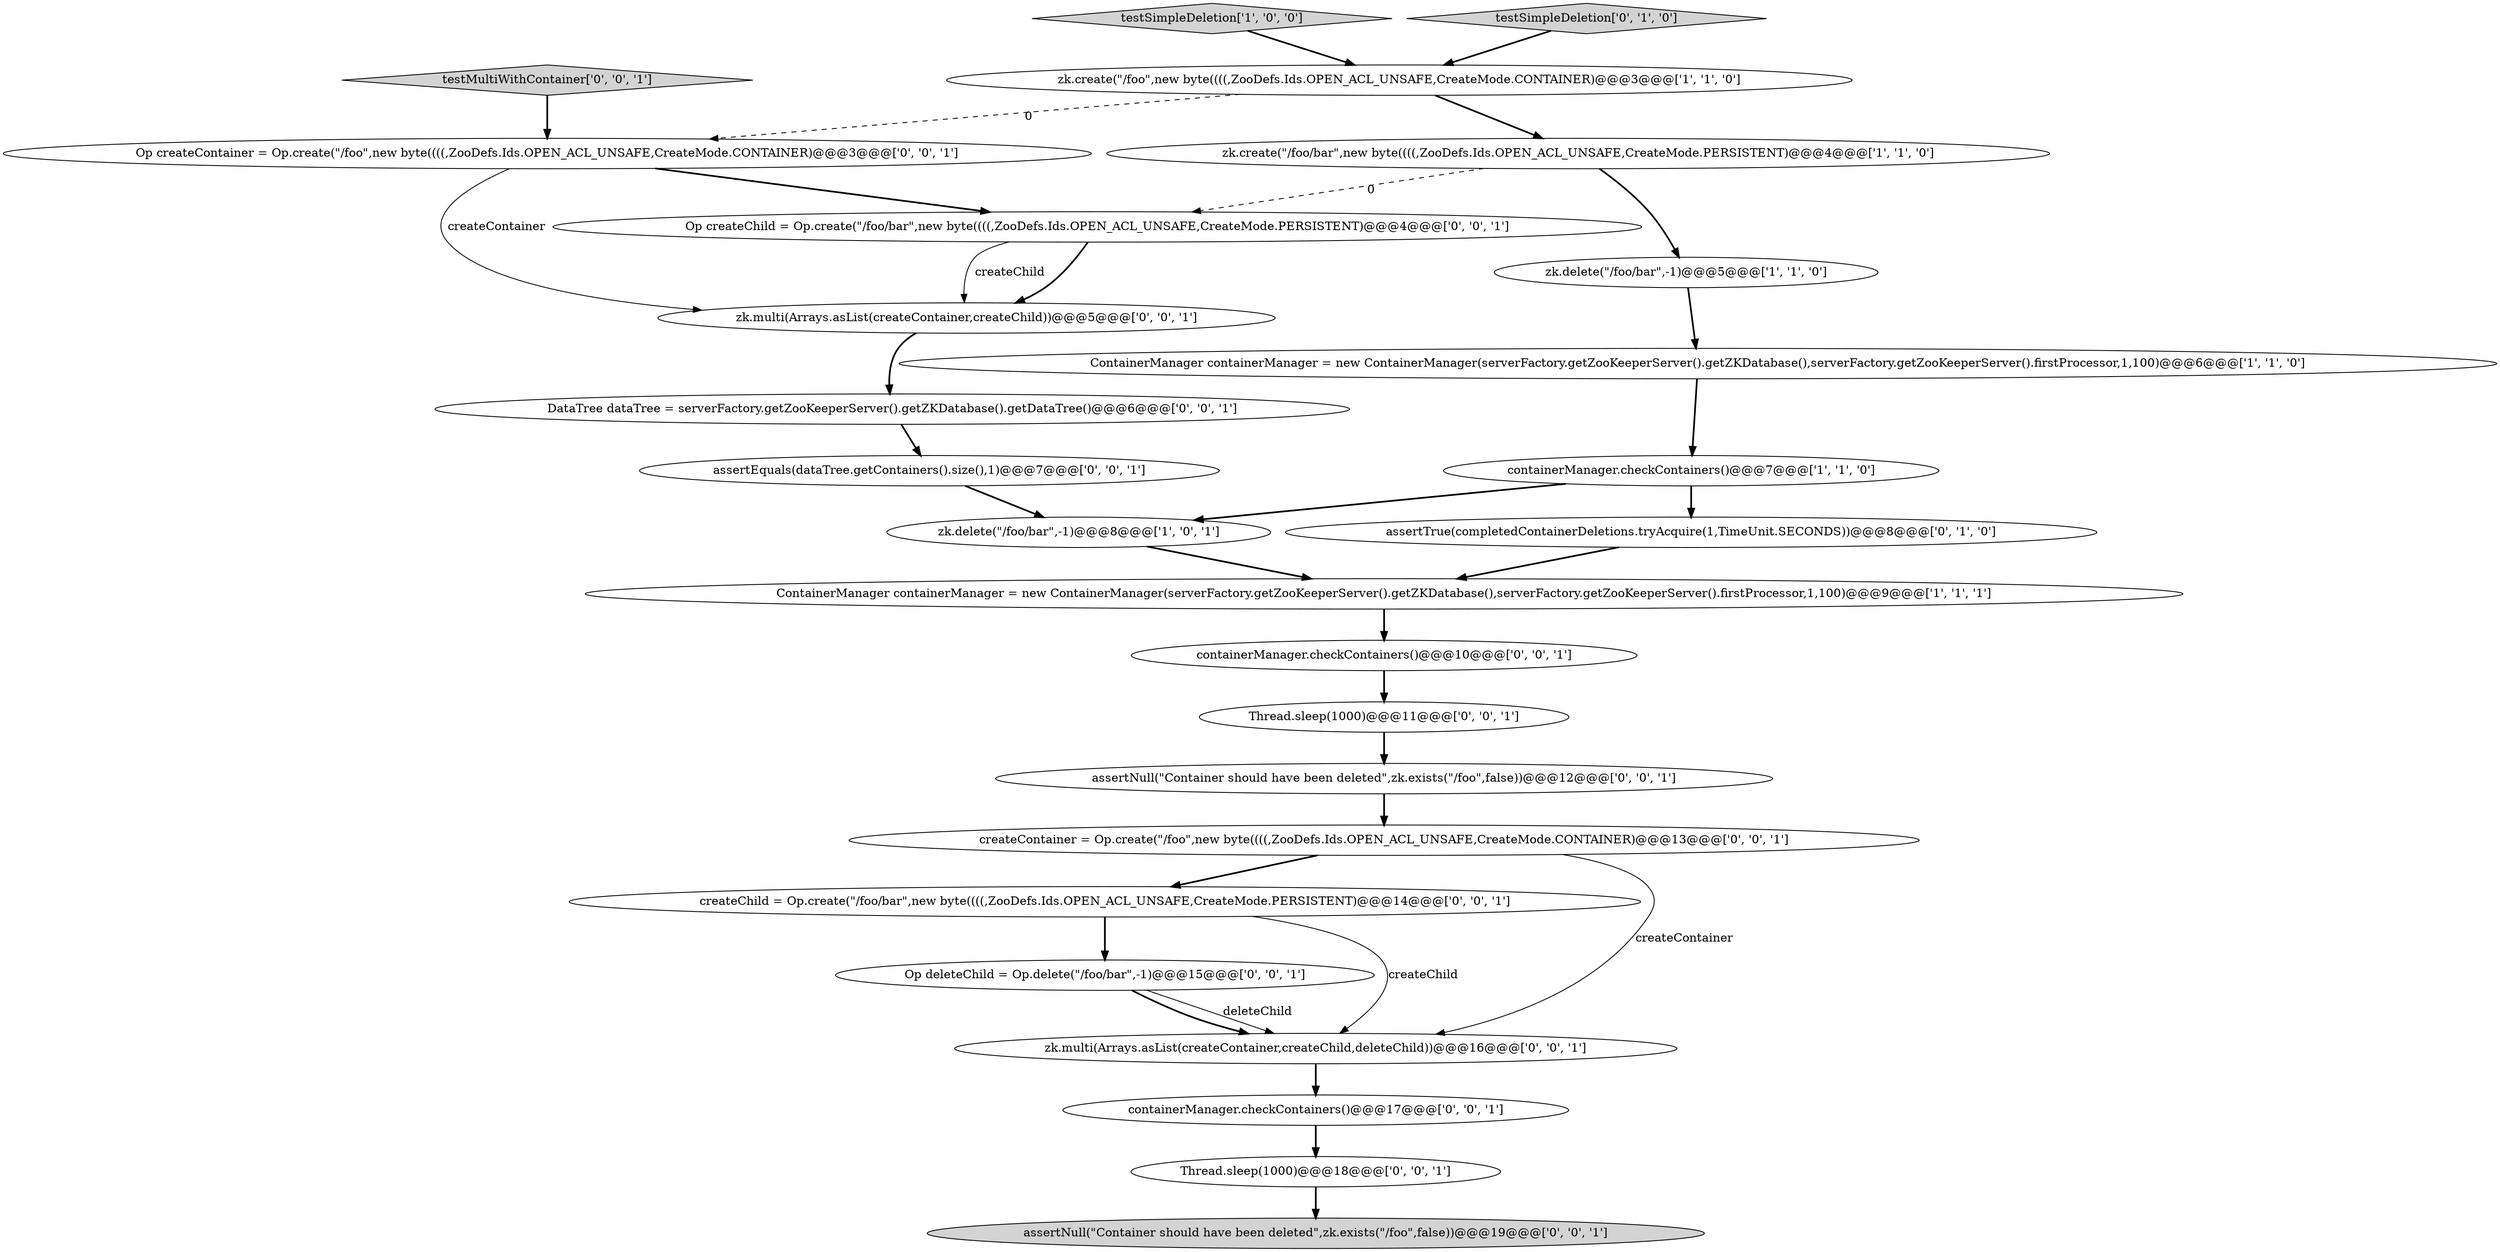 digraph {
17 [style = filled, label = "createChild = Op.create(\"/foo/bar\",new byte((((,ZooDefs.Ids.OPEN_ACL_UNSAFE,CreateMode.PERSISTENT)@@@14@@@['0', '0', '1']", fillcolor = white, shape = ellipse image = "AAA0AAABBB3BBB"];
24 [style = filled, label = "zk.multi(Arrays.asList(createContainer,createChild,deleteChild))@@@16@@@['0', '0', '1']", fillcolor = white, shape = ellipse image = "AAA0AAABBB3BBB"];
14 [style = filled, label = "testMultiWithContainer['0', '0', '1']", fillcolor = lightgray, shape = diamond image = "AAA0AAABBB3BBB"];
18 [style = filled, label = "Op createChild = Op.create(\"/foo/bar\",new byte((((,ZooDefs.Ids.OPEN_ACL_UNSAFE,CreateMode.PERSISTENT)@@@4@@@['0', '0', '1']", fillcolor = white, shape = ellipse image = "AAA0AAABBB3BBB"];
6 [style = filled, label = "testSimpleDeletion['1', '0', '0']", fillcolor = lightgray, shape = diamond image = "AAA0AAABBB1BBB"];
12 [style = filled, label = "createContainer = Op.create(\"/foo\",new byte((((,ZooDefs.Ids.OPEN_ACL_UNSAFE,CreateMode.CONTAINER)@@@13@@@['0', '0', '1']", fillcolor = white, shape = ellipse image = "AAA0AAABBB3BBB"];
21 [style = filled, label = "DataTree dataTree = serverFactory.getZooKeeperServer().getZKDatabase().getDataTree()@@@6@@@['0', '0', '1']", fillcolor = white, shape = ellipse image = "AAA0AAABBB3BBB"];
0 [style = filled, label = "ContainerManager containerManager = new ContainerManager(serverFactory.getZooKeeperServer().getZKDatabase(),serverFactory.getZooKeeperServer().firstProcessor,1,100)@@@9@@@['1', '1', '1']", fillcolor = white, shape = ellipse image = "AAA0AAABBB1BBB"];
9 [style = filled, label = "testSimpleDeletion['0', '1', '0']", fillcolor = lightgray, shape = diamond image = "AAA0AAABBB2BBB"];
25 [style = filled, label = "containerManager.checkContainers()@@@17@@@['0', '0', '1']", fillcolor = white, shape = ellipse image = "AAA0AAABBB3BBB"];
2 [style = filled, label = "containerManager.checkContainers()@@@7@@@['1', '1', '0']", fillcolor = white, shape = ellipse image = "AAA0AAABBB1BBB"];
15 [style = filled, label = "Op createContainer = Op.create(\"/foo\",new byte((((,ZooDefs.Ids.OPEN_ACL_UNSAFE,CreateMode.CONTAINER)@@@3@@@['0', '0', '1']", fillcolor = white, shape = ellipse image = "AAA0AAABBB3BBB"];
5 [style = filled, label = "zk.delete(\"/foo/bar\",-1)@@@8@@@['1', '0', '1']", fillcolor = white, shape = ellipse image = "AAA0AAABBB1BBB"];
23 [style = filled, label = "Op deleteChild = Op.delete(\"/foo/bar\",-1)@@@15@@@['0', '0', '1']", fillcolor = white, shape = ellipse image = "AAA0AAABBB3BBB"];
13 [style = filled, label = "assertNull(\"Container should have been deleted\",zk.exists(\"/foo\",false))@@@12@@@['0', '0', '1']", fillcolor = white, shape = ellipse image = "AAA0AAABBB3BBB"];
10 [style = filled, label = "assertEquals(dataTree.getContainers().size(),1)@@@7@@@['0', '0', '1']", fillcolor = white, shape = ellipse image = "AAA0AAABBB3BBB"];
3 [style = filled, label = "zk.create(\"/foo\",new byte((((,ZooDefs.Ids.OPEN_ACL_UNSAFE,CreateMode.CONTAINER)@@@3@@@['1', '1', '0']", fillcolor = white, shape = ellipse image = "AAA0AAABBB1BBB"];
4 [style = filled, label = "zk.create(\"/foo/bar\",new byte((((,ZooDefs.Ids.OPEN_ACL_UNSAFE,CreateMode.PERSISTENT)@@@4@@@['1', '1', '0']", fillcolor = white, shape = ellipse image = "AAA0AAABBB1BBB"];
19 [style = filled, label = "zk.multi(Arrays.asList(createContainer,createChild))@@@5@@@['0', '0', '1']", fillcolor = white, shape = ellipse image = "AAA0AAABBB3BBB"];
1 [style = filled, label = "zk.delete(\"/foo/bar\",-1)@@@5@@@['1', '1', '0']", fillcolor = white, shape = ellipse image = "AAA0AAABBB1BBB"];
20 [style = filled, label = "Thread.sleep(1000)@@@11@@@['0', '0', '1']", fillcolor = white, shape = ellipse image = "AAA0AAABBB3BBB"];
11 [style = filled, label = "containerManager.checkContainers()@@@10@@@['0', '0', '1']", fillcolor = white, shape = ellipse image = "AAA0AAABBB3BBB"];
7 [style = filled, label = "ContainerManager containerManager = new ContainerManager(serverFactory.getZooKeeperServer().getZKDatabase(),serverFactory.getZooKeeperServer().firstProcessor,1,100)@@@6@@@['1', '1', '0']", fillcolor = white, shape = ellipse image = "AAA0AAABBB1BBB"];
16 [style = filled, label = "Thread.sleep(1000)@@@18@@@['0', '0', '1']", fillcolor = white, shape = ellipse image = "AAA0AAABBB3BBB"];
22 [style = filled, label = "assertNull(\"Container should have been deleted\",zk.exists(\"/foo\",false))@@@19@@@['0', '0', '1']", fillcolor = lightgray, shape = ellipse image = "AAA0AAABBB3BBB"];
8 [style = filled, label = "assertTrue(completedContainerDeletions.tryAcquire(1,TimeUnit.SECONDS))@@@8@@@['0', '1', '0']", fillcolor = white, shape = ellipse image = "AAA0AAABBB2BBB"];
15->19 [style = solid, label="createContainer"];
23->24 [style = solid, label="deleteChild"];
11->20 [style = bold, label=""];
8->0 [style = bold, label=""];
15->18 [style = bold, label=""];
23->24 [style = bold, label=""];
2->5 [style = bold, label=""];
9->3 [style = bold, label=""];
16->22 [style = bold, label=""];
0->11 [style = bold, label=""];
21->10 [style = bold, label=""];
4->1 [style = bold, label=""];
2->8 [style = bold, label=""];
18->19 [style = solid, label="createChild"];
19->21 [style = bold, label=""];
13->12 [style = bold, label=""];
5->0 [style = bold, label=""];
20->13 [style = bold, label=""];
12->17 [style = bold, label=""];
25->16 [style = bold, label=""];
18->19 [style = bold, label=""];
6->3 [style = bold, label=""];
17->24 [style = solid, label="createChild"];
3->15 [style = dashed, label="0"];
17->23 [style = bold, label=""];
4->18 [style = dashed, label="0"];
24->25 [style = bold, label=""];
1->7 [style = bold, label=""];
14->15 [style = bold, label=""];
3->4 [style = bold, label=""];
10->5 [style = bold, label=""];
12->24 [style = solid, label="createContainer"];
7->2 [style = bold, label=""];
}

